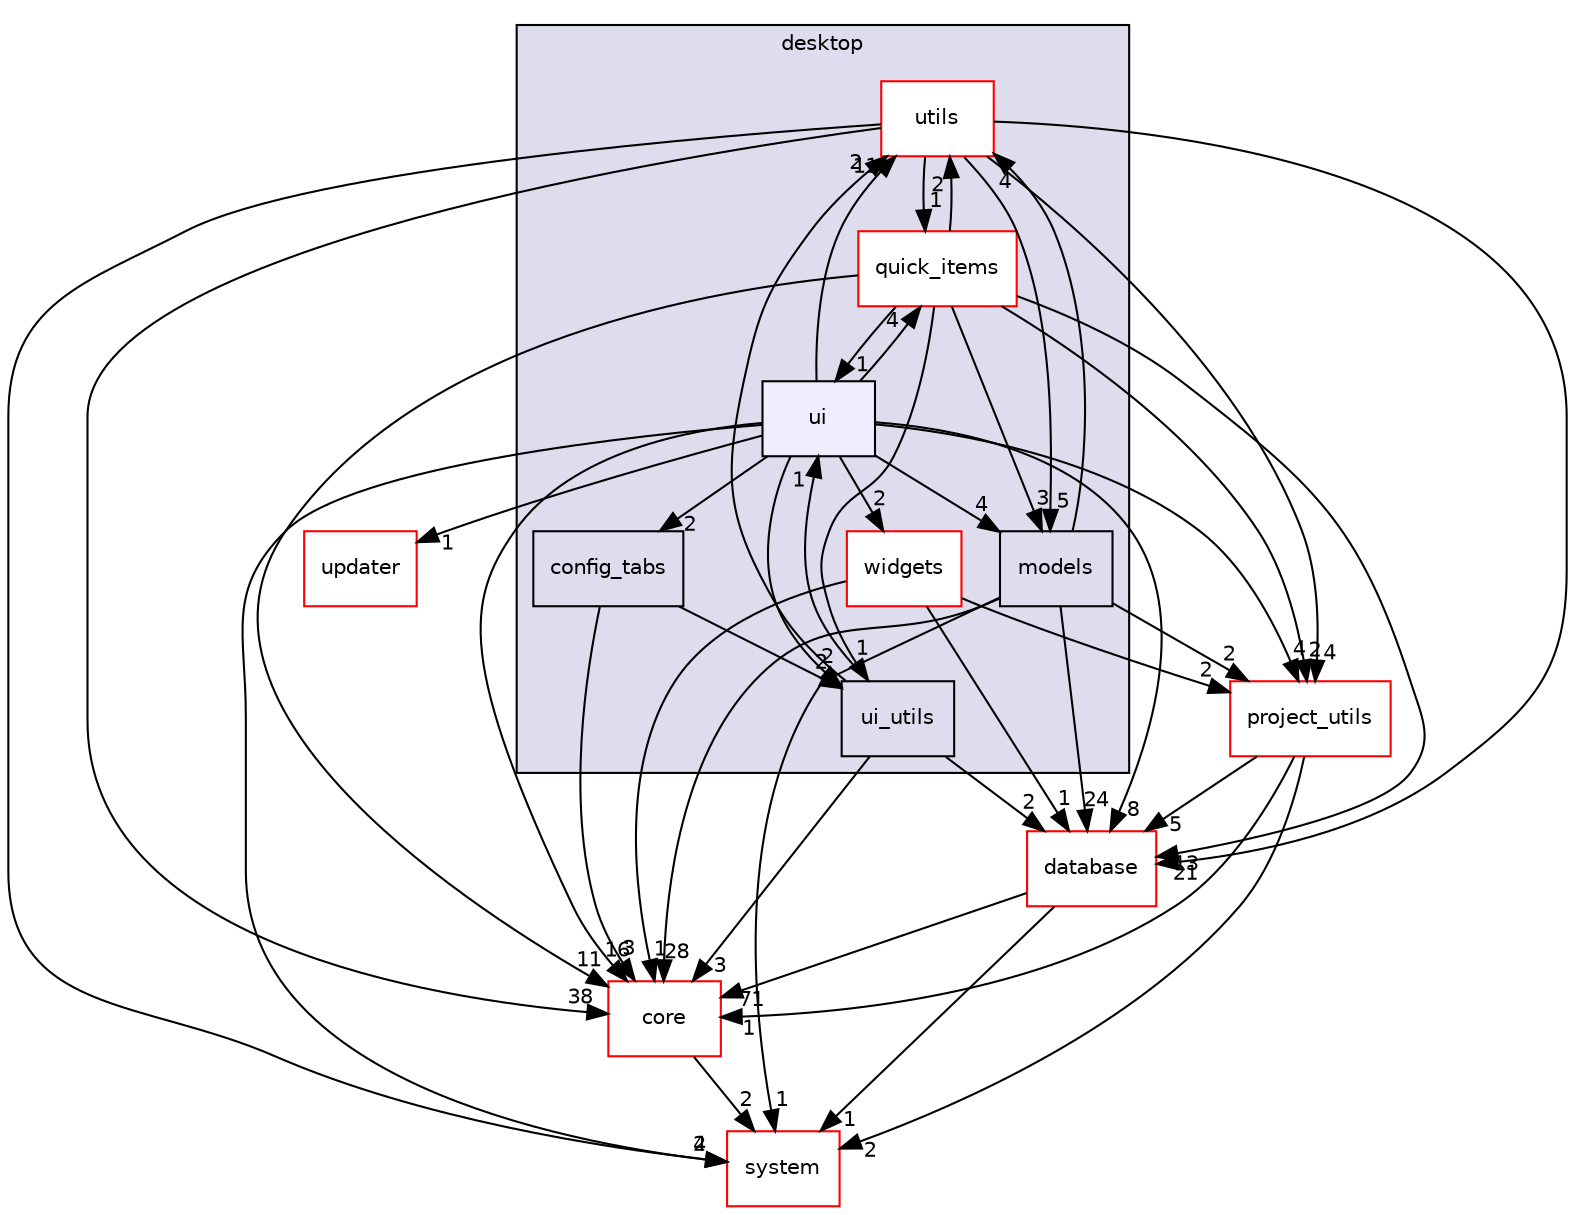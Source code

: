 digraph "src/gui/desktop/ui" {
  compound=true
  node [ fontsize="10", fontname="Helvetica"];
  edge [ labelfontsize="10", labelfontname="Helvetica"];
  subgraph clusterdir_c090f567964b7b78a4e63a3af92480e4 {
    graph [ bgcolor="#ddddee", pencolor="black", label="desktop" fontname="Helvetica", fontsize="10", URL="dir_c090f567964b7b78a4e63a3af92480e4.html"]
  dir_1b7a27b8217f5e65b22462c5d7f44b93 [shape=box label="utils" fillcolor="white" style="filled" color="red" URL="dir_1b7a27b8217f5e65b22462c5d7f44b93.html"];
  dir_1c19ca1a4f7a7d4cea5c037903b88df8 [shape=box label="ui_utils" URL="dir_1c19ca1a4f7a7d4cea5c037903b88df8.html"];
  dir_7d467393d560233103ebcba321685010 [shape=box label="config_tabs" URL="dir_7d467393d560233103ebcba321685010.html"];
  dir_8dc0b02c5540719e4ed4ca2c28a1216f [shape=box label="widgets" fillcolor="white" style="filled" color="red" URL="dir_8dc0b02c5540719e4ed4ca2c28a1216f.html"];
  dir_9f2afc37bbee63264d7dee120a37359d [shape=box label="quick_items" fillcolor="white" style="filled" color="red" URL="dir_9f2afc37bbee63264d7dee120a37359d.html"];
  dir_eedf6bf7af32f88c96a361dd896f2edf [shape=box label="models" URL="dir_eedf6bf7af32f88c96a361dd896f2edf.html"];
  dir_fcaf3ae3d2d1d53571279bba4994cbf5 [shape=box, label="ui", style="filled", fillcolor="#eeeeff", pencolor="black", URL="dir_fcaf3ae3d2d1d53571279bba4994cbf5.html"];
  }
  dir_54e6d718270be77f4d294dce82c1c152 [shape=box label="project_utils" fillcolor="white" style="filled" color="red" URL="dir_54e6d718270be77f4d294dce82c1c152.html"];
  dir_803ee67260c130b45d29089798491ab2 [shape=box label="database" fillcolor="white" style="filled" color="red" URL="dir_803ee67260c130b45d29089798491ab2.html"];
  dir_aebb8dcc11953d78e620bbef0b9e2183 [shape=box label="core" fillcolor="white" style="filled" color="red" URL="dir_aebb8dcc11953d78e620bbef0b9e2183.html"];
  dir_d501334aeb1b78ad67cd3c72c37b1e87 [shape=box label="system" fillcolor="white" style="filled" color="red" URL="dir_d501334aeb1b78ad67cd3c72c37b1e87.html"];
  dir_f356faf232716eaaa298279b6f90416b [shape=box label="updater" fillcolor="white" style="filled" color="red" URL="dir_f356faf232716eaaa298279b6f90416b.html"];
  dir_1c19ca1a4f7a7d4cea5c037903b88df8->dir_1b7a27b8217f5e65b22462c5d7f44b93 [headlabel="2", labeldistance=1.5 headhref="dir_000030_000031.html"];
  dir_1c19ca1a4f7a7d4cea5c037903b88df8->dir_803ee67260c130b45d29089798491ab2 [headlabel="2", labeldistance=1.5 headhref="dir_000030_000010.html"];
  dir_1c19ca1a4f7a7d4cea5c037903b88df8->dir_aebb8dcc11953d78e620bbef0b9e2183 [headlabel="3", labeldistance=1.5 headhref="dir_000030_000001.html"];
  dir_1c19ca1a4f7a7d4cea5c037903b88df8->dir_fcaf3ae3d2d1d53571279bba4994cbf5 [headlabel="1", labeldistance=1.5 headhref="dir_000030_000029.html"];
  dir_7d467393d560233103ebcba321685010->dir_1c19ca1a4f7a7d4cea5c037903b88df8 [headlabel="2", labeldistance=1.5 headhref="dir_000024_000030.html"];
  dir_7d467393d560233103ebcba321685010->dir_aebb8dcc11953d78e620bbef0b9e2183 [headlabel="3", labeldistance=1.5 headhref="dir_000024_000001.html"];
  dir_1b7a27b8217f5e65b22462c5d7f44b93->dir_54e6d718270be77f4d294dce82c1c152 [headlabel="4", labeldistance=1.5 headhref="dir_000031_000047.html"];
  dir_1b7a27b8217f5e65b22462c5d7f44b93->dir_803ee67260c130b45d29089798491ab2 [headlabel="21", labeldistance=1.5 headhref="dir_000031_000010.html"];
  dir_1b7a27b8217f5e65b22462c5d7f44b93->dir_9f2afc37bbee63264d7dee120a37359d [headlabel="1", labeldistance=1.5 headhref="dir_000031_000026.html"];
  dir_1b7a27b8217f5e65b22462c5d7f44b93->dir_aebb8dcc11953d78e620bbef0b9e2183 [headlabel="38", labeldistance=1.5 headhref="dir_000031_000001.html"];
  dir_1b7a27b8217f5e65b22462c5d7f44b93->dir_d501334aeb1b78ad67cd3c72c37b1e87 [headlabel="4", labeldistance=1.5 headhref="dir_000031_000049.html"];
  dir_1b7a27b8217f5e65b22462c5d7f44b93->dir_eedf6bf7af32f88c96a361dd896f2edf [headlabel="5", labeldistance=1.5 headhref="dir_000031_000025.html"];
  dir_fcaf3ae3d2d1d53571279bba4994cbf5->dir_1b7a27b8217f5e65b22462c5d7f44b93 [headlabel="11", labeldistance=1.5 headhref="dir_000029_000031.html"];
  dir_fcaf3ae3d2d1d53571279bba4994cbf5->dir_1c19ca1a4f7a7d4cea5c037903b88df8 [headlabel="2", labeldistance=1.5 headhref="dir_000029_000030.html"];
  dir_fcaf3ae3d2d1d53571279bba4994cbf5->dir_54e6d718270be77f4d294dce82c1c152 [headlabel="4", labeldistance=1.5 headhref="dir_000029_000047.html"];
  dir_fcaf3ae3d2d1d53571279bba4994cbf5->dir_7d467393d560233103ebcba321685010 [headlabel="2", labeldistance=1.5 headhref="dir_000029_000024.html"];
  dir_fcaf3ae3d2d1d53571279bba4994cbf5->dir_803ee67260c130b45d29089798491ab2 [headlabel="8", labeldistance=1.5 headhref="dir_000029_000010.html"];
  dir_fcaf3ae3d2d1d53571279bba4994cbf5->dir_8dc0b02c5540719e4ed4ca2c28a1216f [headlabel="2", labeldistance=1.5 headhref="dir_000029_000033.html"];
  dir_fcaf3ae3d2d1d53571279bba4994cbf5->dir_9f2afc37bbee63264d7dee120a37359d [headlabel="4", labeldistance=1.5 headhref="dir_000029_000026.html"];
  dir_fcaf3ae3d2d1d53571279bba4994cbf5->dir_aebb8dcc11953d78e620bbef0b9e2183 [headlabel="16", labeldistance=1.5 headhref="dir_000029_000001.html"];
  dir_fcaf3ae3d2d1d53571279bba4994cbf5->dir_d501334aeb1b78ad67cd3c72c37b1e87 [headlabel="2", labeldistance=1.5 headhref="dir_000029_000049.html"];
  dir_fcaf3ae3d2d1d53571279bba4994cbf5->dir_eedf6bf7af32f88c96a361dd896f2edf [headlabel="4", labeldistance=1.5 headhref="dir_000029_000025.html"];
  dir_fcaf3ae3d2d1d53571279bba4994cbf5->dir_f356faf232716eaaa298279b6f90416b [headlabel="1", labeldistance=1.5 headhref="dir_000029_000052.html"];
  dir_8dc0b02c5540719e4ed4ca2c28a1216f->dir_54e6d718270be77f4d294dce82c1c152 [headlabel="2", labeldistance=1.5 headhref="dir_000033_000047.html"];
  dir_8dc0b02c5540719e4ed4ca2c28a1216f->dir_803ee67260c130b45d29089798491ab2 [headlabel="1", labeldistance=1.5 headhref="dir_000033_000010.html"];
  dir_8dc0b02c5540719e4ed4ca2c28a1216f->dir_aebb8dcc11953d78e620bbef0b9e2183 [headlabel="1", labeldistance=1.5 headhref="dir_000033_000001.html"];
  dir_54e6d718270be77f4d294dce82c1c152->dir_803ee67260c130b45d29089798491ab2 [headlabel="5", labeldistance=1.5 headhref="dir_000047_000010.html"];
  dir_54e6d718270be77f4d294dce82c1c152->dir_aebb8dcc11953d78e620bbef0b9e2183 [headlabel="1", labeldistance=1.5 headhref="dir_000047_000001.html"];
  dir_54e6d718270be77f4d294dce82c1c152->dir_d501334aeb1b78ad67cd3c72c37b1e87 [headlabel="2", labeldistance=1.5 headhref="dir_000047_000049.html"];
  dir_aebb8dcc11953d78e620bbef0b9e2183->dir_d501334aeb1b78ad67cd3c72c37b1e87 [headlabel="2", labeldistance=1.5 headhref="dir_000001_000049.html"];
  dir_eedf6bf7af32f88c96a361dd896f2edf->dir_1b7a27b8217f5e65b22462c5d7f44b93 [headlabel="4", labeldistance=1.5 headhref="dir_000025_000031.html"];
  dir_eedf6bf7af32f88c96a361dd896f2edf->dir_54e6d718270be77f4d294dce82c1c152 [headlabel="2", labeldistance=1.5 headhref="dir_000025_000047.html"];
  dir_eedf6bf7af32f88c96a361dd896f2edf->dir_803ee67260c130b45d29089798491ab2 [headlabel="24", labeldistance=1.5 headhref="dir_000025_000010.html"];
  dir_eedf6bf7af32f88c96a361dd896f2edf->dir_aebb8dcc11953d78e620bbef0b9e2183 [headlabel="28", labeldistance=1.5 headhref="dir_000025_000001.html"];
  dir_eedf6bf7af32f88c96a361dd896f2edf->dir_d501334aeb1b78ad67cd3c72c37b1e87 [headlabel="1", labeldistance=1.5 headhref="dir_000025_000049.html"];
  dir_803ee67260c130b45d29089798491ab2->dir_aebb8dcc11953d78e620bbef0b9e2183 [headlabel="71", labeldistance=1.5 headhref="dir_000010_000001.html"];
  dir_803ee67260c130b45d29089798491ab2->dir_d501334aeb1b78ad67cd3c72c37b1e87 [headlabel="1", labeldistance=1.5 headhref="dir_000010_000049.html"];
  dir_9f2afc37bbee63264d7dee120a37359d->dir_1b7a27b8217f5e65b22462c5d7f44b93 [headlabel="2", labeldistance=1.5 headhref="dir_000026_000031.html"];
  dir_9f2afc37bbee63264d7dee120a37359d->dir_1c19ca1a4f7a7d4cea5c037903b88df8 [headlabel="1", labeldistance=1.5 headhref="dir_000026_000030.html"];
  dir_9f2afc37bbee63264d7dee120a37359d->dir_54e6d718270be77f4d294dce82c1c152 [headlabel="2", labeldistance=1.5 headhref="dir_000026_000047.html"];
  dir_9f2afc37bbee63264d7dee120a37359d->dir_803ee67260c130b45d29089798491ab2 [headlabel="13", labeldistance=1.5 headhref="dir_000026_000010.html"];
  dir_9f2afc37bbee63264d7dee120a37359d->dir_aebb8dcc11953d78e620bbef0b9e2183 [headlabel="11", labeldistance=1.5 headhref="dir_000026_000001.html"];
  dir_9f2afc37bbee63264d7dee120a37359d->dir_eedf6bf7af32f88c96a361dd896f2edf [headlabel="3", labeldistance=1.5 headhref="dir_000026_000025.html"];
  dir_9f2afc37bbee63264d7dee120a37359d->dir_fcaf3ae3d2d1d53571279bba4994cbf5 [headlabel="1", labeldistance=1.5 headhref="dir_000026_000029.html"];
}
